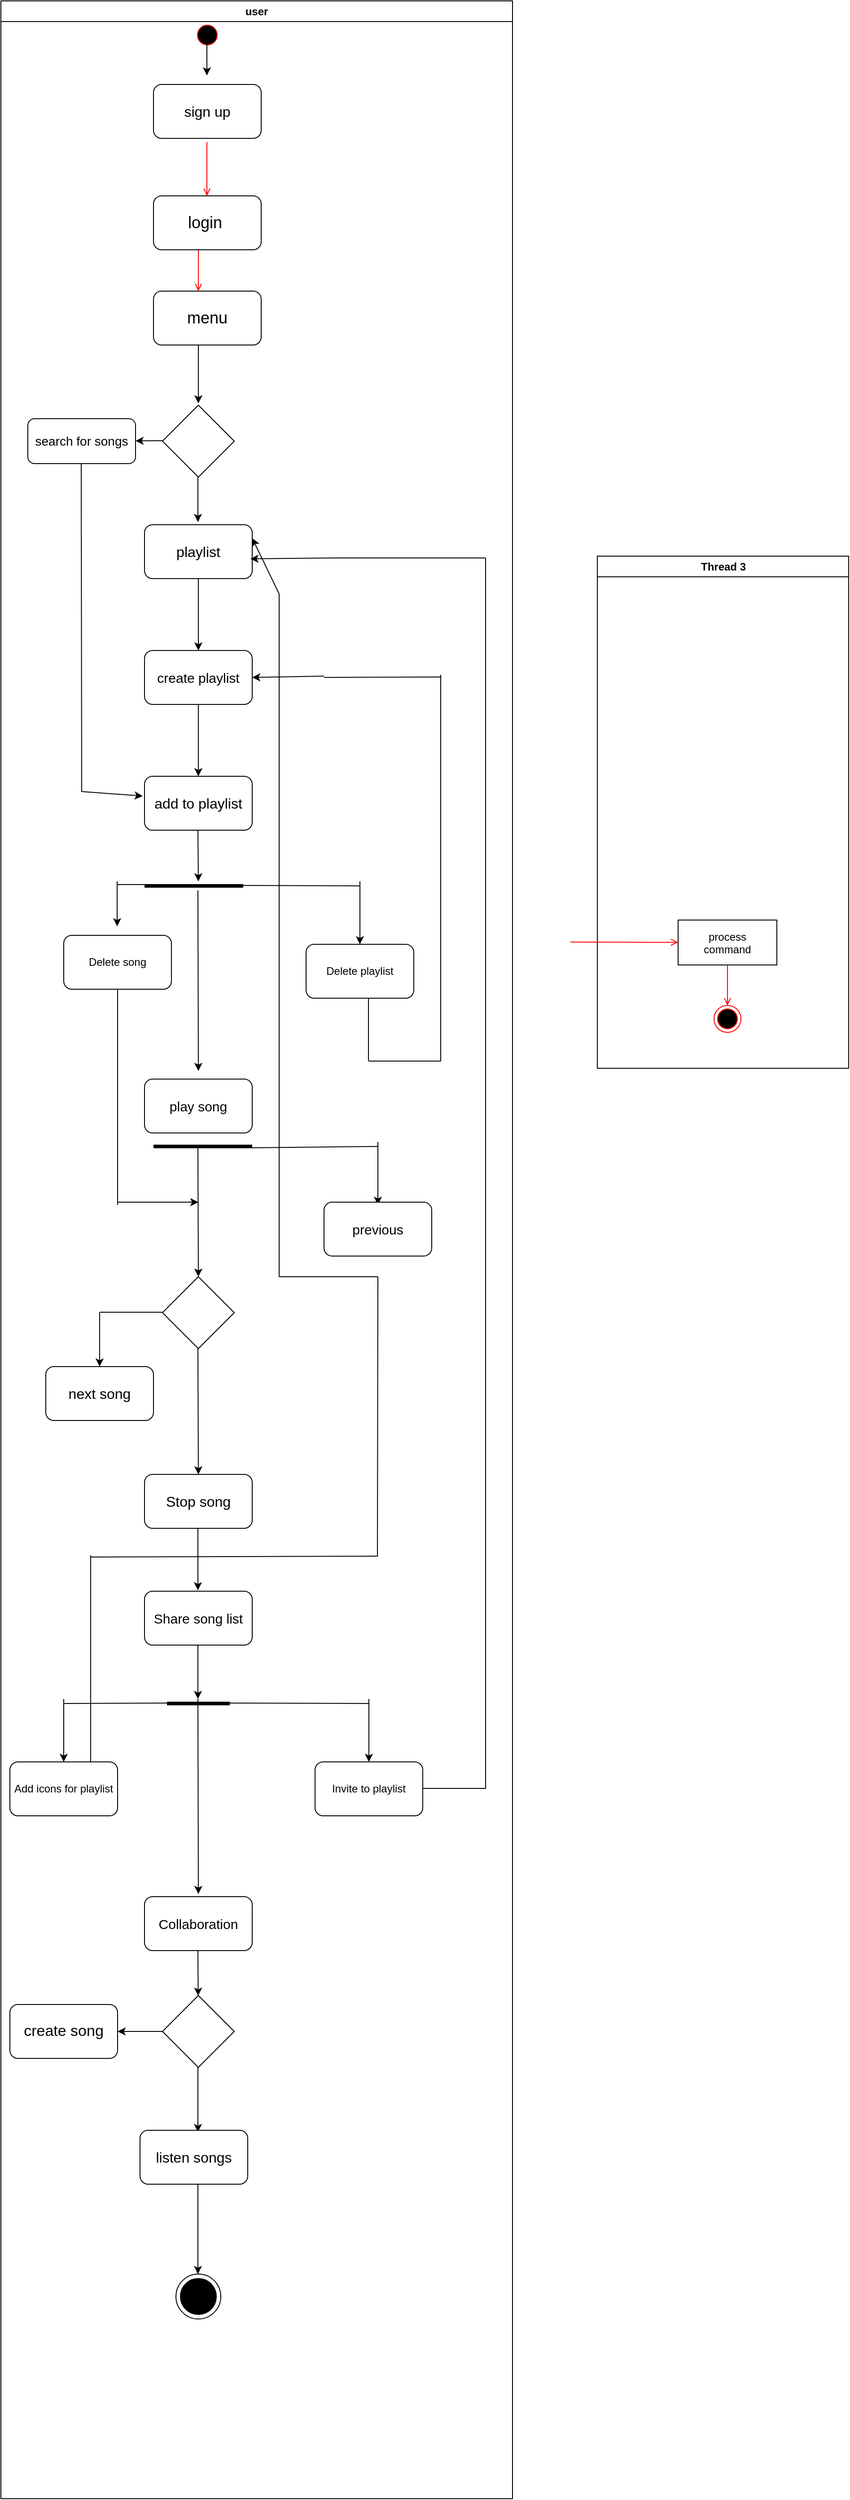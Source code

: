 <mxfile version="22.1.7" type="device">
  <diagram name="Page-1" id="e7e014a7-5840-1c2e-5031-d8a46d1fe8dd">
    <mxGraphModel dx="880" dy="1273" grid="1" gridSize="10" guides="1" tooltips="1" connect="1" arrows="1" fold="1" page="1" pageScale="1" pageWidth="1169" pageHeight="827" background="none" math="0" shadow="0">
      <root>
        <mxCell id="0" />
        <mxCell id="1" parent="0" />
        <mxCell id="2" value="user" style="swimlane;whiteSpace=wrap;startSize=23;movable=1;resizable=1;rotatable=1;deletable=1;editable=1;locked=0;connectable=1;align=center;fontStyle=1" parent="1" vertex="1">
          <mxGeometry x="60" y="-490" width="570" height="2780" as="geometry" />
        </mxCell>
        <mxCell id="5" value="" style="ellipse;shape=startState;fillColor=#000000;strokeColor=#ff0000;align=center;" parent="2" vertex="1">
          <mxGeometry x="215" y="23" width="30" height="30" as="geometry" />
        </mxCell>
        <mxCell id="9" value="" style="endArrow=open;strokeColor=#FF0000;endFill=1;rounded=0;align=center;" parent="2" edge="1">
          <mxGeometry relative="1" as="geometry">
            <mxPoint x="229.5" y="157" as="sourcePoint" />
            <mxPoint x="229.5" y="217" as="targetPoint" />
          </mxGeometry>
        </mxCell>
        <mxCell id="11" value="" style="endArrow=open;strokeColor=#FF0000;endFill=1;rounded=0;align=center;" parent="2" edge="1">
          <mxGeometry relative="1" as="geometry">
            <mxPoint x="220" y="268" as="sourcePoint" />
            <mxPoint x="220" y="323" as="targetPoint" />
          </mxGeometry>
        </mxCell>
        <mxCell id="DC7z-_6WAenwthTICIqf-42" value="&lt;font style=&quot;font-size: 18px;&quot;&gt;login&amp;nbsp;&lt;/font&gt;" style="rounded=1;whiteSpace=wrap;html=1;" vertex="1" parent="2">
          <mxGeometry x="170" y="217" width="120" height="60" as="geometry" />
        </mxCell>
        <mxCell id="DC7z-_6WAenwthTICIqf-43" value="&lt;font style=&quot;font-size: 18px;&quot;&gt;menu&lt;/font&gt;" style="rounded=1;whiteSpace=wrap;html=1;" vertex="1" parent="2">
          <mxGeometry x="170" y="323" width="120" height="60" as="geometry" />
        </mxCell>
        <mxCell id="DC7z-_6WAenwthTICIqf-45" value="" style="endArrow=classic;html=1;rounded=0;align=center;" edge="1" parent="2">
          <mxGeometry width="50" height="50" relative="1" as="geometry">
            <mxPoint x="220" y="383" as="sourcePoint" />
            <mxPoint x="220" y="448" as="targetPoint" />
          </mxGeometry>
        </mxCell>
        <mxCell id="DC7z-_6WAenwthTICIqf-46" value="" style="rhombus;whiteSpace=wrap;html=1;" vertex="1" parent="2">
          <mxGeometry x="180" y="450" width="80" height="80" as="geometry" />
        </mxCell>
        <mxCell id="DC7z-_6WAenwthTICIqf-41" value="&lt;font style=&quot;font-size: 16px;&quot;&gt;sign up&lt;/font&gt;" style="rounded=1;whiteSpace=wrap;html=1;align=center;" vertex="1" parent="2">
          <mxGeometry x="170" y="93" width="120" height="60" as="geometry" />
        </mxCell>
        <mxCell id="DC7z-_6WAenwthTICIqf-50" value="" style="endArrow=classic;html=1;rounded=0;" edge="1" parent="2">
          <mxGeometry width="50" height="50" relative="1" as="geometry">
            <mxPoint x="229.5" y="43" as="sourcePoint" />
            <mxPoint x="229.5" y="83" as="targetPoint" />
          </mxGeometry>
        </mxCell>
        <mxCell id="DC7z-_6WAenwthTICIqf-52" value="" style="endArrow=classic;html=1;rounded=0;" edge="1" parent="2" target="DC7z-_6WAenwthTICIqf-53">
          <mxGeometry width="50" height="50" relative="1" as="geometry">
            <mxPoint x="180" y="489.5" as="sourcePoint" />
            <mxPoint x="120" y="489.5" as="targetPoint" />
          </mxGeometry>
        </mxCell>
        <mxCell id="DC7z-_6WAenwthTICIqf-53" value="&lt;font style=&quot;font-size: 14px;&quot;&gt;search for songs&lt;/font&gt;" style="rounded=1;whiteSpace=wrap;html=1;" vertex="1" parent="2">
          <mxGeometry x="30" y="465" width="120" height="50" as="geometry" />
        </mxCell>
        <mxCell id="DC7z-_6WAenwthTICIqf-54" value="" style="endArrow=classic;html=1;rounded=0;" edge="1" parent="2">
          <mxGeometry width="50" height="50" relative="1" as="geometry">
            <mxPoint x="219.5" y="530" as="sourcePoint" />
            <mxPoint x="219.5" y="580" as="targetPoint" />
          </mxGeometry>
        </mxCell>
        <mxCell id="DC7z-_6WAenwthTICIqf-57" value="" style="edgeStyle=orthogonalEdgeStyle;rounded=0;orthogonalLoop=1;jettySize=auto;html=1;" edge="1" parent="2" source="DC7z-_6WAenwthTICIqf-55" target="DC7z-_6WAenwthTICIqf-56">
          <mxGeometry relative="1" as="geometry" />
        </mxCell>
        <mxCell id="DC7z-_6WAenwthTICIqf-55" value="&lt;font style=&quot;font-size: 16px;&quot;&gt;playlist&lt;/font&gt;" style="rounded=1;whiteSpace=wrap;html=1;" vertex="1" parent="2">
          <mxGeometry x="160" y="583" width="120" height="60" as="geometry" />
        </mxCell>
        <mxCell id="DC7z-_6WAenwthTICIqf-59" value="" style="edgeStyle=orthogonalEdgeStyle;rounded=0;orthogonalLoop=1;jettySize=auto;html=1;" edge="1" parent="2" source="DC7z-_6WAenwthTICIqf-56" target="DC7z-_6WAenwthTICIqf-58">
          <mxGeometry relative="1" as="geometry" />
        </mxCell>
        <mxCell id="DC7z-_6WAenwthTICIqf-56" value="&lt;font style=&quot;font-size: 15px;&quot;&gt;create playlist&lt;/font&gt;" style="whiteSpace=wrap;html=1;rounded=1;" vertex="1" parent="2">
          <mxGeometry x="160" y="723" width="120" height="60" as="geometry" />
        </mxCell>
        <mxCell id="DC7z-_6WAenwthTICIqf-58" value="&lt;font style=&quot;font-size: 16px;&quot;&gt;add to playlist&lt;/font&gt;" style="whiteSpace=wrap;html=1;rounded=1;" vertex="1" parent="2">
          <mxGeometry x="160" y="863" width="120" height="60" as="geometry" />
        </mxCell>
        <mxCell id="DC7z-_6WAenwthTICIqf-61" value="" style="endArrow=none;html=1;rounded=0;" edge="1" parent="2">
          <mxGeometry width="50" height="50" relative="1" as="geometry">
            <mxPoint x="90" y="880" as="sourcePoint" />
            <mxPoint x="89.5" y="515" as="targetPoint" />
          </mxGeometry>
        </mxCell>
        <mxCell id="DC7z-_6WAenwthTICIqf-62" value="" style="endArrow=classic;html=1;rounded=0;entryX=-0.017;entryY=0.367;entryDx=0;entryDy=0;entryPerimeter=0;" edge="1" parent="2" target="DC7z-_6WAenwthTICIqf-58">
          <mxGeometry width="50" height="50" relative="1" as="geometry">
            <mxPoint x="90" y="880" as="sourcePoint" />
            <mxPoint x="130" y="863" as="targetPoint" />
          </mxGeometry>
        </mxCell>
        <mxCell id="DC7z-_6WAenwthTICIqf-63" value="" style="endArrow=classic;html=1;rounded=0;" edge="1" parent="2">
          <mxGeometry width="50" height="50" relative="1" as="geometry">
            <mxPoint x="219.5" y="923" as="sourcePoint" />
            <mxPoint x="220" y="980" as="targetPoint" />
          </mxGeometry>
        </mxCell>
        <mxCell id="DC7z-_6WAenwthTICIqf-75" value="" style="line;strokeWidth=1;fillColor=none;align=left;verticalAlign=middle;spacingTop=-1;spacingLeft=3;spacingRight=3;rotatable=0;labelPosition=right;points=[];portConstraint=eastwest;strokeColor=#000000;labelBorderColor=default;labelBackgroundColor=#000000;fontStyle=1" vertex="1" parent="2">
          <mxGeometry x="200" y="980" width="40" height="10" as="geometry" />
        </mxCell>
        <mxCell id="DC7z-_6WAenwthTICIqf-76" value="" style="endArrow=none;html=1;rounded=0;" edge="1" parent="2">
          <mxGeometry width="50" height="50" relative="1" as="geometry">
            <mxPoint x="130" y="983.5" as="sourcePoint" />
            <mxPoint x="200" y="983.5" as="targetPoint" />
          </mxGeometry>
        </mxCell>
        <mxCell id="DC7z-_6WAenwthTICIqf-77" value="" style="endArrow=classic;html=1;rounded=0;" edge="1" parent="2">
          <mxGeometry width="50" height="50" relative="1" as="geometry">
            <mxPoint x="129.5" y="980" as="sourcePoint" />
            <mxPoint x="129.5" y="1030" as="targetPoint" />
          </mxGeometry>
        </mxCell>
        <mxCell id="DC7z-_6WAenwthTICIqf-78" value="Delete song" style="rounded=1;whiteSpace=wrap;html=1;" vertex="1" parent="2">
          <mxGeometry x="70" y="1040" width="120" height="60" as="geometry" />
        </mxCell>
        <mxCell id="DC7z-_6WAenwthTICIqf-79" value="" style="endArrow=classic;html=1;rounded=0;" edge="1" parent="2">
          <mxGeometry width="50" height="50" relative="1" as="geometry">
            <mxPoint x="219.5" y="990" as="sourcePoint" />
            <mxPoint x="220" y="1191" as="targetPoint" />
          </mxGeometry>
        </mxCell>
        <mxCell id="DC7z-_6WAenwthTICIqf-80" value="&lt;font style=&quot;font-size: 15px;&quot;&gt;play song&lt;/font&gt;" style="rounded=1;whiteSpace=wrap;html=1;" vertex="1" parent="2">
          <mxGeometry x="160" y="1200" width="120" height="60" as="geometry" />
        </mxCell>
        <mxCell id="DC7z-_6WAenwthTICIqf-82" value="" style="line;strokeWidth=4;direction=west;html=1;perimeter=backbonePerimeter;points=[];outlineConnect=0;" vertex="1" parent="2">
          <mxGeometry x="160" y="980" width="110" height="10" as="geometry" />
        </mxCell>
        <mxCell id="DC7z-_6WAenwthTICIqf-84" value="" style="endArrow=classic;html=1;rounded=0;" edge="1" parent="2">
          <mxGeometry width="50" height="50" relative="1" as="geometry">
            <mxPoint x="219.5" y="1277" as="sourcePoint" />
            <mxPoint x="220" y="1420" as="targetPoint" />
          </mxGeometry>
        </mxCell>
        <mxCell id="DC7z-_6WAenwthTICIqf-83" value="" style="line;strokeWidth=4;html=1;perimeter=backbonePerimeter;points=[];outlineConnect=0;" vertex="1" parent="2">
          <mxGeometry x="170" y="1270" width="110" height="10" as="geometry" />
        </mxCell>
        <mxCell id="DC7z-_6WAenwthTICIqf-85" value="" style="endArrow=none;html=1;rounded=0;" edge="1" parent="2" source="DC7z-_6WAenwthTICIqf-83">
          <mxGeometry width="50" height="50" relative="1" as="geometry">
            <mxPoint x="290" y="1274.5" as="sourcePoint" />
            <mxPoint x="420" y="1275" as="targetPoint" />
          </mxGeometry>
        </mxCell>
        <mxCell id="DC7z-_6WAenwthTICIqf-86" value="" style="endArrow=classic;html=1;rounded=0;" edge="1" parent="2">
          <mxGeometry width="50" height="50" relative="1" as="geometry">
            <mxPoint x="420" y="1270" as="sourcePoint" />
            <mxPoint x="420" y="1340" as="targetPoint" />
          </mxGeometry>
        </mxCell>
        <mxCell id="DC7z-_6WAenwthTICIqf-87" value="&lt;font style=&quot;font-size: 15px;&quot;&gt;previous&lt;/font&gt;" style="rounded=1;whiteSpace=wrap;html=1;" vertex="1" parent="2">
          <mxGeometry x="360" y="1337" width="120" height="60" as="geometry" />
        </mxCell>
        <mxCell id="DC7z-_6WAenwthTICIqf-88" value="" style="rhombus;whiteSpace=wrap;html=1;" vertex="1" parent="2">
          <mxGeometry x="180" y="1420" width="80" height="80" as="geometry" />
        </mxCell>
        <mxCell id="DC7z-_6WAenwthTICIqf-89" value="" style="endArrow=none;html=1;rounded=0;" edge="1" parent="2">
          <mxGeometry width="50" height="50" relative="1" as="geometry">
            <mxPoint x="110" y="1459.5" as="sourcePoint" />
            <mxPoint x="180" y="1459.5" as="targetPoint" />
          </mxGeometry>
        </mxCell>
        <mxCell id="DC7z-_6WAenwthTICIqf-90" value="" style="endArrow=classic;html=1;rounded=0;" edge="1" parent="2">
          <mxGeometry width="50" height="50" relative="1" as="geometry">
            <mxPoint x="110" y="1460" as="sourcePoint" />
            <mxPoint x="110" y="1520" as="targetPoint" />
          </mxGeometry>
        </mxCell>
        <mxCell id="DC7z-_6WAenwthTICIqf-91" value="&lt;font style=&quot;font-size: 16px;&quot;&gt;next song&lt;/font&gt;" style="rounded=1;whiteSpace=wrap;html=1;" vertex="1" parent="2">
          <mxGeometry x="50" y="1520" width="120" height="60" as="geometry" />
        </mxCell>
        <mxCell id="DC7z-_6WAenwthTICIqf-92" value="" style="endArrow=classic;html=1;rounded=0;" edge="1" parent="2">
          <mxGeometry width="50" height="50" relative="1" as="geometry">
            <mxPoint x="219.5" y="1500" as="sourcePoint" />
            <mxPoint x="220" y="1640" as="targetPoint" />
          </mxGeometry>
        </mxCell>
        <mxCell id="DC7z-_6WAenwthTICIqf-93" value="&lt;font style=&quot;font-size: 16px;&quot;&gt;Stop song&lt;/font&gt;" style="rounded=1;whiteSpace=wrap;html=1;" vertex="1" parent="2">
          <mxGeometry x="160" y="1640" width="120" height="60" as="geometry" />
        </mxCell>
        <mxCell id="DC7z-_6WAenwthTICIqf-94" value="" style="endArrow=classic;html=1;rounded=0;" edge="1" parent="2">
          <mxGeometry width="50" height="50" relative="1" as="geometry">
            <mxPoint x="219.5" y="1700" as="sourcePoint" />
            <mxPoint x="219.5" y="1769" as="targetPoint" />
          </mxGeometry>
        </mxCell>
        <mxCell id="DC7z-_6WAenwthTICIqf-95" value="&lt;font style=&quot;font-size: 15px;&quot;&gt;Share song list&lt;/font&gt;" style="rounded=1;whiteSpace=wrap;html=1;" vertex="1" parent="2">
          <mxGeometry x="160" y="1770" width="120" height="60" as="geometry" />
        </mxCell>
        <mxCell id="DC7z-_6WAenwthTICIqf-96" value="" style="endArrow=classic;html=1;rounded=0;" edge="1" parent="2">
          <mxGeometry width="50" height="50" relative="1" as="geometry">
            <mxPoint x="219.5" y="1830" as="sourcePoint" />
            <mxPoint x="219.5" y="1890" as="targetPoint" />
          </mxGeometry>
        </mxCell>
        <mxCell id="DC7z-_6WAenwthTICIqf-97" value="" style="line;strokeWidth=4;html=1;perimeter=backbonePerimeter;points=[];outlineConnect=0;" vertex="1" parent="2">
          <mxGeometry x="185" y="1890" width="70" height="10" as="geometry" />
        </mxCell>
        <mxCell id="DC7z-_6WAenwthTICIqf-99" value="" style="endArrow=none;html=1;rounded=0;" edge="1" parent="2">
          <mxGeometry width="50" height="50" relative="1" as="geometry">
            <mxPoint x="70" y="1895" as="sourcePoint" />
            <mxPoint x="185" y="1894.5" as="targetPoint" />
          </mxGeometry>
        </mxCell>
        <mxCell id="DC7z-_6WAenwthTICIqf-100" value="" style="endArrow=classic;html=1;rounded=0;" edge="1" parent="2">
          <mxGeometry width="50" height="50" relative="1" as="geometry">
            <mxPoint x="70" y="1890" as="sourcePoint" />
            <mxPoint x="70" y="1960" as="targetPoint" />
          </mxGeometry>
        </mxCell>
        <mxCell id="DC7z-_6WAenwthTICIqf-101" value="Add icons for playlist" style="rounded=1;whiteSpace=wrap;html=1;" vertex="1" parent="2">
          <mxGeometry x="10" y="1960" width="120" height="60" as="geometry" />
        </mxCell>
        <mxCell id="DC7z-_6WAenwthTICIqf-102" value="" style="endArrow=none;html=1;rounded=0;" edge="1" parent="2">
          <mxGeometry width="50" height="50" relative="1" as="geometry">
            <mxPoint x="255" y="1894.5" as="sourcePoint" />
            <mxPoint x="410" y="1895" as="targetPoint" />
          </mxGeometry>
        </mxCell>
        <mxCell id="DC7z-_6WAenwthTICIqf-103" value="" style="endArrow=classic;html=1;rounded=0;" edge="1" parent="2">
          <mxGeometry width="50" height="50" relative="1" as="geometry">
            <mxPoint x="410" y="1890" as="sourcePoint" />
            <mxPoint x="410" y="1960" as="targetPoint" />
          </mxGeometry>
        </mxCell>
        <mxCell id="DC7z-_6WAenwthTICIqf-104" value="Invite to playlist" style="rounded=1;whiteSpace=wrap;html=1;" vertex="1" parent="2">
          <mxGeometry x="350" y="1960" width="120" height="60" as="geometry" />
        </mxCell>
        <mxCell id="DC7z-_6WAenwthTICIqf-105" value="" style="endArrow=classic;html=1;rounded=0;" edge="1" parent="2">
          <mxGeometry width="50" height="50" relative="1" as="geometry">
            <mxPoint x="219.5" y="1890" as="sourcePoint" />
            <mxPoint x="220" y="2107" as="targetPoint" />
          </mxGeometry>
        </mxCell>
        <mxCell id="DC7z-_6WAenwthTICIqf-106" value="&lt;font style=&quot;font-size: 15px;&quot;&gt;Collaboration&lt;/font&gt;" style="rounded=1;whiteSpace=wrap;html=1;" vertex="1" parent="2">
          <mxGeometry x="160" y="2110" width="120" height="60" as="geometry" />
        </mxCell>
        <mxCell id="DC7z-_6WAenwthTICIqf-107" value="" style="endArrow=classic;html=1;rounded=0;" edge="1" parent="2" target="DC7z-_6WAenwthTICIqf-108">
          <mxGeometry width="50" height="50" relative="1" as="geometry">
            <mxPoint x="219.5" y="2170" as="sourcePoint" />
            <mxPoint x="219.5" y="2260" as="targetPoint" />
          </mxGeometry>
        </mxCell>
        <mxCell id="DC7z-_6WAenwthTICIqf-109" value="" style="endArrow=classic;html=1;rounded=0;" edge="1" parent="2" target="DC7z-_6WAenwthTICIqf-110">
          <mxGeometry width="50" height="50" relative="1" as="geometry">
            <mxPoint x="180" y="2260" as="sourcePoint" />
            <mxPoint x="110" y="2260" as="targetPoint" />
          </mxGeometry>
        </mxCell>
        <mxCell id="DC7z-_6WAenwthTICIqf-110" value="&lt;font style=&quot;font-size: 17px;&quot;&gt;create song&lt;/font&gt;" style="rounded=1;whiteSpace=wrap;html=1;" vertex="1" parent="2">
          <mxGeometry x="10" y="2230" width="120" height="60" as="geometry" />
        </mxCell>
        <mxCell id="DC7z-_6WAenwthTICIqf-111" value="" style="endArrow=classic;html=1;rounded=0;" edge="1" parent="2">
          <mxGeometry width="50" height="50" relative="1" as="geometry">
            <mxPoint x="219.5" y="2300" as="sourcePoint" />
            <mxPoint x="219.5" y="2372" as="targetPoint" />
          </mxGeometry>
        </mxCell>
        <mxCell id="DC7z-_6WAenwthTICIqf-112" value="&lt;font style=&quot;font-size: 16px;&quot;&gt;listen songs&lt;/font&gt;" style="rounded=1;whiteSpace=wrap;html=1;" vertex="1" parent="2">
          <mxGeometry x="155" y="2370" width="120" height="60" as="geometry" />
        </mxCell>
        <mxCell id="DC7z-_6WAenwthTICIqf-113" value="" style="endArrow=classic;html=1;rounded=0;" edge="1" parent="2">
          <mxGeometry width="50" height="50" relative="1" as="geometry">
            <mxPoint x="219.5" y="2430" as="sourcePoint" />
            <mxPoint x="219.5" y="2530" as="targetPoint" />
          </mxGeometry>
        </mxCell>
        <mxCell id="DC7z-_6WAenwthTICIqf-115" value="" style="ellipse;whiteSpace=wrap;html=1;aspect=fixed;direction=east;" vertex="1" parent="2">
          <mxGeometry x="195" y="2530" width="50" height="50" as="geometry" />
        </mxCell>
        <mxCell id="DC7z-_6WAenwthTICIqf-116" value="" style="ellipse;whiteSpace=wrap;html=1;aspect=fixed;fontColor=#000000;labelBackgroundColor=none;labelBorderColor=none;fillColor=#000000;" vertex="1" parent="2">
          <mxGeometry x="200" y="2535" width="40" height="40" as="geometry" />
        </mxCell>
        <mxCell id="DC7z-_6WAenwthTICIqf-108" value="" style="rhombus;whiteSpace=wrap;html=1;" vertex="1" parent="2">
          <mxGeometry x="180" y="2220" width="80" height="80" as="geometry" />
        </mxCell>
        <mxCell id="DC7z-_6WAenwthTICIqf-179" value="" style="endArrow=none;html=1;rounded=0;" edge="1" parent="2">
          <mxGeometry width="50" height="50" relative="1" as="geometry">
            <mxPoint x="100" y="1960" as="sourcePoint" />
            <mxPoint x="100" y="1730" as="targetPoint" />
          </mxGeometry>
        </mxCell>
        <mxCell id="DC7z-_6WAenwthTICIqf-180" value="" style="endArrow=none;html=1;rounded=0;" edge="1" parent="2">
          <mxGeometry width="50" height="50" relative="1" as="geometry">
            <mxPoint x="100" y="1732" as="sourcePoint" />
            <mxPoint x="420" y="1731" as="targetPoint" />
          </mxGeometry>
        </mxCell>
        <mxCell id="DC7z-_6WAenwthTICIqf-181" value="" style="endArrow=none;html=1;rounded=0;" edge="1" parent="2">
          <mxGeometry width="50" height="50" relative="1" as="geometry">
            <mxPoint x="419.5" y="1731" as="sourcePoint" />
            <mxPoint x="420" y="1420" as="targetPoint" />
          </mxGeometry>
        </mxCell>
        <mxCell id="DC7z-_6WAenwthTICIqf-182" value="" style="endArrow=none;html=1;rounded=0;" edge="1" parent="2">
          <mxGeometry width="50" height="50" relative="1" as="geometry">
            <mxPoint x="310" y="1420" as="sourcePoint" />
            <mxPoint x="420" y="1420" as="targetPoint" />
          </mxGeometry>
        </mxCell>
        <mxCell id="DC7z-_6WAenwthTICIqf-183" value="" style="endArrow=none;html=1;rounded=0;" edge="1" parent="2">
          <mxGeometry width="50" height="50" relative="1" as="geometry">
            <mxPoint x="310" y="1420" as="sourcePoint" />
            <mxPoint x="310" y="660" as="targetPoint" />
          </mxGeometry>
        </mxCell>
        <mxCell id="DC7z-_6WAenwthTICIqf-185" value="" style="endArrow=classic;html=1;rounded=0;entryX=1;entryY=0.25;entryDx=0;entryDy=0;" edge="1" parent="2" target="DC7z-_6WAenwthTICIqf-55">
          <mxGeometry width="50" height="50" relative="1" as="geometry">
            <mxPoint x="310" y="660" as="sourcePoint" />
            <mxPoint x="290" y="590" as="targetPoint" />
          </mxGeometry>
        </mxCell>
        <mxCell id="DC7z-_6WAenwthTICIqf-186" value="" style="endArrow=none;html=1;rounded=0;" edge="1" parent="2">
          <mxGeometry width="50" height="50" relative="1" as="geometry">
            <mxPoint x="470" y="1989.5" as="sourcePoint" />
            <mxPoint x="540" y="1989.5" as="targetPoint" />
          </mxGeometry>
        </mxCell>
        <mxCell id="DC7z-_6WAenwthTICIqf-187" value="" style="endArrow=none;html=1;rounded=0;" edge="1" parent="2">
          <mxGeometry width="50" height="50" relative="1" as="geometry">
            <mxPoint x="540" y="1990" as="sourcePoint" />
            <mxPoint x="540" y="620" as="targetPoint" />
          </mxGeometry>
        </mxCell>
        <mxCell id="DC7z-_6WAenwthTICIqf-189" value="" style="endArrow=none;html=1;rounded=0;" edge="1" parent="2">
          <mxGeometry width="50" height="50" relative="1" as="geometry">
            <mxPoint x="370" y="620" as="sourcePoint" />
            <mxPoint x="540" y="620" as="targetPoint" />
          </mxGeometry>
        </mxCell>
        <mxCell id="DC7z-_6WAenwthTICIqf-190" value="" style="endArrow=classic;html=1;rounded=0;entryX=0.983;entryY=0.633;entryDx=0;entryDy=0;entryPerimeter=0;" edge="1" parent="2" target="DC7z-_6WAenwthTICIqf-55">
          <mxGeometry width="50" height="50" relative="1" as="geometry">
            <mxPoint x="370" y="620" as="sourcePoint" />
            <mxPoint x="290" y="620" as="targetPoint" />
          </mxGeometry>
        </mxCell>
        <mxCell id="DC7z-_6WAenwthTICIqf-191" value="" style="endArrow=none;html=1;rounded=0;" edge="1" parent="2">
          <mxGeometry width="50" height="50" relative="1" as="geometry">
            <mxPoint x="130" y="1340" as="sourcePoint" />
            <mxPoint x="130" y="1100" as="targetPoint" />
          </mxGeometry>
        </mxCell>
        <mxCell id="DC7z-_6WAenwthTICIqf-192" value="" style="endArrow=classic;html=1;rounded=0;" edge="1" parent="2">
          <mxGeometry width="50" height="50" relative="1" as="geometry">
            <mxPoint x="130" y="1337" as="sourcePoint" />
            <mxPoint x="220" y="1337" as="targetPoint" />
          </mxGeometry>
        </mxCell>
        <mxCell id="DC7z-_6WAenwthTICIqf-193" value="" style="endArrow=none;html=1;rounded=0;" edge="1" parent="2">
          <mxGeometry width="50" height="50" relative="1" as="geometry">
            <mxPoint x="270" y="984.5" as="sourcePoint" />
            <mxPoint x="400" y="985" as="targetPoint" />
          </mxGeometry>
        </mxCell>
        <mxCell id="DC7z-_6WAenwthTICIqf-194" value="" style="endArrow=classic;html=1;rounded=0;" edge="1" parent="2">
          <mxGeometry width="50" height="50" relative="1" as="geometry">
            <mxPoint x="400" y="980" as="sourcePoint" />
            <mxPoint x="400" y="1050" as="targetPoint" />
          </mxGeometry>
        </mxCell>
        <mxCell id="DC7z-_6WAenwthTICIqf-195" value="Delete playlist" style="rounded=1;whiteSpace=wrap;html=1;" vertex="1" parent="2">
          <mxGeometry x="340" y="1050" width="120" height="60" as="geometry" />
        </mxCell>
        <mxCell id="DC7z-_6WAenwthTICIqf-196" value="" style="endArrow=none;html=1;rounded=0;" edge="1" parent="2">
          <mxGeometry width="50" height="50" relative="1" as="geometry">
            <mxPoint x="409.5" y="1180" as="sourcePoint" />
            <mxPoint x="409.5" y="1110" as="targetPoint" />
          </mxGeometry>
        </mxCell>
        <mxCell id="DC7z-_6WAenwthTICIqf-197" value="" style="endArrow=none;html=1;rounded=0;" edge="1" parent="2">
          <mxGeometry width="50" height="50" relative="1" as="geometry">
            <mxPoint x="410" y="1180" as="sourcePoint" />
            <mxPoint x="490" y="1180" as="targetPoint" />
          </mxGeometry>
        </mxCell>
        <mxCell id="DC7z-_6WAenwthTICIqf-198" value="" style="endArrow=none;html=1;rounded=0;" edge="1" parent="2">
          <mxGeometry width="50" height="50" relative="1" as="geometry">
            <mxPoint x="490" y="1180" as="sourcePoint" />
            <mxPoint x="490" y="750" as="targetPoint" />
          </mxGeometry>
        </mxCell>
        <mxCell id="DC7z-_6WAenwthTICIqf-199" value="" style="endArrow=none;html=1;rounded=0;" edge="1" parent="2">
          <mxGeometry width="50" height="50" relative="1" as="geometry">
            <mxPoint x="360" y="753" as="sourcePoint" />
            <mxPoint x="490" y="752.5" as="targetPoint" />
          </mxGeometry>
        </mxCell>
        <mxCell id="DC7z-_6WAenwthTICIqf-200" value="" style="endArrow=classic;html=1;rounded=0;entryX=1;entryY=0.5;entryDx=0;entryDy=0;" edge="1" parent="2" target="DC7z-_6WAenwthTICIqf-56">
          <mxGeometry width="50" height="50" relative="1" as="geometry">
            <mxPoint x="360" y="751.5" as="sourcePoint" />
            <mxPoint x="290" y="754.5" as="targetPoint" />
          </mxGeometry>
        </mxCell>
        <mxCell id="4" value="Thread 3" style="swimlane;whiteSpace=wrap" parent="1" vertex="1">
          <mxGeometry x="724.5" y="128" width="280" height="570" as="geometry" />
        </mxCell>
        <mxCell id="33" value="process&#xa;command" style="" parent="4" vertex="1">
          <mxGeometry x="90" y="405" width="110" height="50" as="geometry" />
        </mxCell>
        <mxCell id="37" value="" style="edgeStyle=none;strokeColor=#FF0000;endArrow=open;endFill=1;rounded=0" parent="4" target="33" edge="1">
          <mxGeometry width="100" height="100" relative="1" as="geometry">
            <mxPoint x="-30" y="429.5" as="sourcePoint" />
            <mxPoint x="90" y="429.5" as="targetPoint" />
          </mxGeometry>
        </mxCell>
        <mxCell id="38" value="" style="ellipse;shape=endState;fillColor=#000000;strokeColor=#ff0000" parent="4" vertex="1">
          <mxGeometry x="130" y="500" width="30" height="30" as="geometry" />
        </mxCell>
        <mxCell id="39" value="" style="endArrow=open;strokeColor=#FF0000;endFill=1;rounded=0" parent="4" source="33" target="38" edge="1">
          <mxGeometry relative="1" as="geometry" />
        </mxCell>
      </root>
    </mxGraphModel>
  </diagram>
</mxfile>
